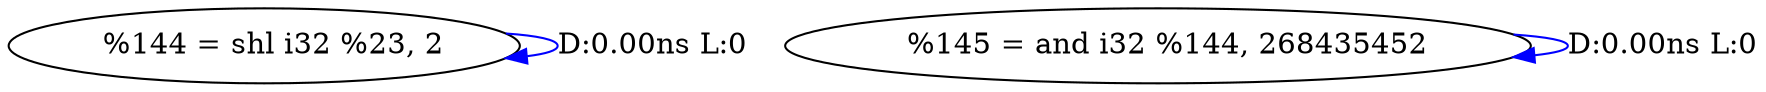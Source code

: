 digraph {
Node0x25fcf80[label="  %144 = shl i32 %23, 2"];
Node0x25fcf80 -> Node0x25fcf80[label="D:0.00ns L:0",color=blue];
Node0x25fd060[label="  %145 = and i32 %144, 268435452"];
Node0x25fd060 -> Node0x25fd060[label="D:0.00ns L:0",color=blue];
}
